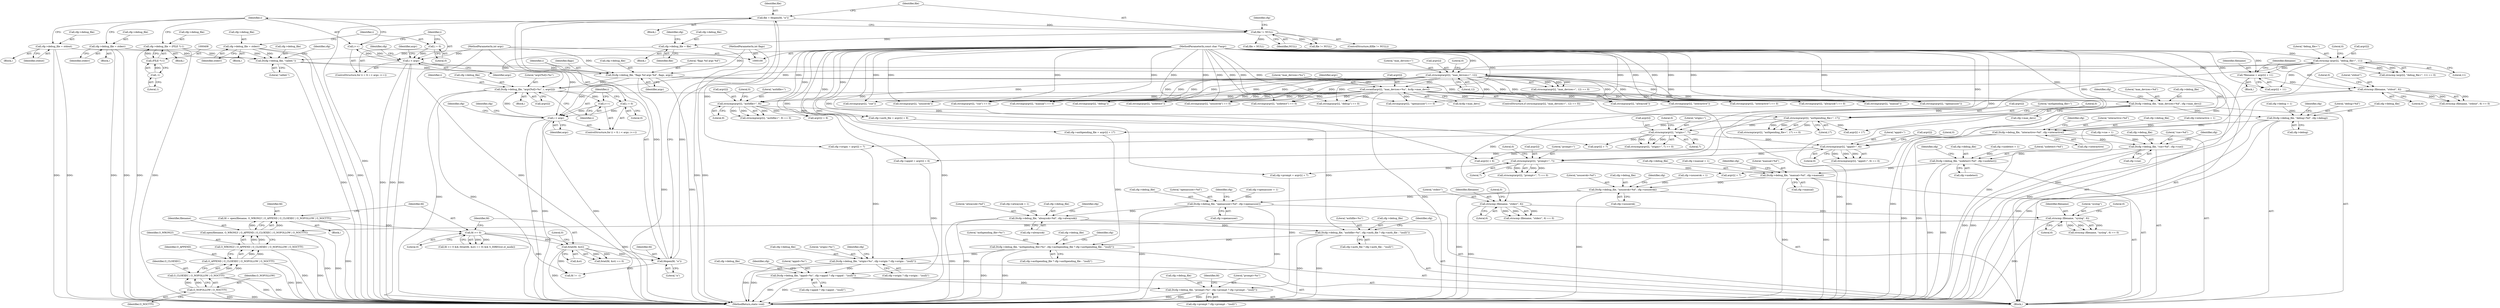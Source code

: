 digraph "0_pam-u2f_18b1914e32b74ff52000f10e97067e841e5fff62_0@pointer" {
"1000506" [label="(Call,D(cfg->debug_file, \"max_devices=%d\", cfg->max_devs))"];
"1000497" [label="(Call,D(cfg->debug_file, \"argv[%d]=%s\", i, argv[i]))"];
"1000480" [label="(Call,D(cfg->debug_file, \"flags %d argc %d\", flags, argc))"];
"1000475" [label="(Call,D(cfg->debug_file, \"called.\"))"];
"1000375" [label="(Call,cfg->debug_file = stdout)"];
"1000403" [label="(Call,cfg->debug_file = (FILE *)-1)"];
"1000407" [label="(Call,(FILE *)-1)"];
"1000409" [label="(Call,-1)"];
"1000122" [label="(Call,cfg->debug_file = stderr)"];
"1000389" [label="(Call,cfg->debug_file = stderr)"];
"1000453" [label="(Call,cfg->debug_file = file)"];
"1000449" [label="(Call,file != NULL)"];
"1000443" [label="(Call,file = fdopen(fd, \"a\"))"];
"1000445" [label="(Call,fdopen(fd, \"a\"))"];
"1000433" [label="(Call,fstat(fd, &st))"];
"1000428" [label="(Call,fd >= 0)"];
"1000413" [label="(Call,fd = open(filename, O_WRONLY | O_APPEND | O_CLOEXEC | O_NOFOLLOW | O_NOCTTY))"];
"1000415" [label="(Call,open(filename, O_WRONLY | O_APPEND | O_CLOEXEC | O_NOFOLLOW | O_NOCTTY))"];
"1000397" [label="(Call,strncmp (filename, \"syslog\", 6))"];
"1000383" [label="(Call,strncmp (filename, \"stderr\", 6))"];
"1000369" [label="(Call,strncmp (filename, \"stdout\", 6))"];
"1000360" [label="(Call,*filename = argv[i] + 11)"];
"1000351" [label="(Call,strncmp (argv[i], \"debug_file=\", 11))"];
"1000333" [label="(Call,strncmp(argv[i], \"prompt=\", 7))"];
"1000315" [label="(Call,strncmp(argv[i], \"appid=\", 6))"];
"1000297" [label="(Call,strncmp(argv[i], \"origin=\", 7))"];
"1000279" [label="(Call,strncmp(argv[i], \"authpending_file=\", 17))"];
"1000261" [label="(Call,strncmp(argv[i], \"authfile=\", 9))"];
"1000103" [label="(MethodParameterIn,const char **argv)"];
"1000139" [label="(Call,strncmp(argv[i], \"max_devices=\", 12))"];
"1000146" [label="(Call,sscanf(argv[i], \"max_devices=%u\", &cfg->max_devs))"];
"1000417" [label="(Call,O_WRONLY | O_APPEND | O_CLOEXEC | O_NOFOLLOW | O_NOCTTY)"];
"1000419" [label="(Call,O_APPEND | O_CLOEXEC | O_NOFOLLOW | O_NOCTTY)"];
"1000421" [label="(Call,O_CLOEXEC | O_NOFOLLOW | O_NOCTTY)"];
"1000423" [label="(Call,O_NOFOLLOW | O_NOCTTY)"];
"1000101" [label="(MethodParameterIn,int flags)"];
"1000131" [label="(Call,i < argc)"];
"1000128" [label="(Call,i = 0)"];
"1000134" [label="(Call,i++)"];
"1000102" [label="(MethodParameterIn,int argc)"];
"1000491" [label="(Call,i < argc)"];
"1000488" [label="(Call,i = 0)"];
"1000494" [label="(Call,i++)"];
"1000514" [label="(Call,D(cfg->debug_file, \"debug=%d\", cfg->debug))"];
"1000522" [label="(Call,D(cfg->debug_file, \"interactive=%d\", cfg->interactive))"];
"1000530" [label="(Call,D(cfg->debug_file, \"cue=%d\", cfg->cue))"];
"1000538" [label="(Call,D(cfg->debug_file, \"nodetect=%d\", cfg->nodetect))"];
"1000546" [label="(Call,D(cfg->debug_file, \"manual=%d\", cfg->manual))"];
"1000554" [label="(Call,D(cfg->debug_file, \"nouserok=%d\", cfg->nouserok))"];
"1000562" [label="(Call,D(cfg->debug_file, \"openasuser=%d\", cfg->openasuser))"];
"1000570" [label="(Call,D(cfg->debug_file, \"alwaysok=%d\", cfg->alwaysok))"];
"1000578" [label="(Call,D(cfg->debug_file, \"authfile=%s\", cfg->auth_file ? cfg->auth_file : \"(null)\"))"];
"1000591" [label="(Call,D(cfg->debug_file, \"authpending_file=%s\", cfg->authpending_file ? cfg->authpending_file : \"(null)\"))"];
"1000604" [label="(Call,D(cfg->debug_file, \"origin=%s\", cfg->origin ? cfg->origin : \"(null)\"))"];
"1000617" [label="(Call,D(cfg->debug_file, \"appid=%s\", cfg->appid ? cfg->appid : \"(null)\"))"];
"1000630" [label="(Call,D(cfg->debug_file, \"prompt=%s\", cfg->prompt ? cfg->prompt : \"(null)\"))"];
"1000449" [label="(Call,file != NULL)"];
"1000150" [label="(Literal,\"max_devices=%u\")"];
"1000508" [label="(Identifier,cfg)"];
"1000490" [label="(Literal,0)"];
"1000143" [label="(Literal,\"max_devices=\")"];
"1000506" [label="(Call,D(cfg->debug_file, \"max_devices=%d\", cfg->max_devs))"];
"1000491" [label="(Call,i < argc)"];
"1000350" [label="(Call,strncmp (argv[i], \"debug_file=\", 11) == 0)"];
"1000416" [label="(Identifier,filename)"];
"1000141" [label="(Identifier,argv)"];
"1000507" [label="(Call,cfg->debug_file)"];
"1000454" [label="(Call,cfg->debug_file)"];
"1000169" [label="(Call,strcmp(argv[i], \"debug\") == 0)"];
"1000407" [label="(Call,(FILE *)-1)"];
"1000362" [label="(Call,argv[i] + 11)"];
"1000159" [label="(Identifier,argv)"];
"1000419" [label="(Call,O_APPEND | O_CLOEXEC | O_NOFOLLOW | O_NOCTTY)"];
"1000133" [label="(Identifier,argc)"];
"1000235" [label="(Call,strcmp(argv[i], \"cue\"))"];
"1000247" [label="(Call,strcmp(argv[i], \"nodetect\") == 0)"];
"1000413" [label="(Call,fd = open(filename, O_WRONLY | O_APPEND | O_CLOEXEC | O_NOFOLLOW | O_NOCTTY))"];
"1000183" [label="(Call,strcmp(argv[i], \"nouserok\"))"];
"1000140" [label="(Call,argv[i])"];
"1000254" [label="(Call,cfg->nodetect = 1)"];
"1000134" [label="(Call,i++)"];
"1000542" [label="(Literal,\"nodetect=%d\")"];
"1000102" [label="(MethodParameterIn,int argc)"];
"1000368" [label="(Call,strncmp (filename, \"stdout\", 6) == 0)"];
"1000374" [label="(Block,)"];
"1000427" [label="(Call,fd >= 0 && (fstat(fd, &st) == 0) && S_ISREG(st.st_mode))"];
"1000532" [label="(Identifier,cfg)"];
"1000308" [label="(Call,argv[i] + 7)"];
"1000527" [label="(Call,cfg->interactive)"];
"1000514" [label="(Call,D(cfg->debug_file, \"debug=%d\", cfg->debug))"];
"1000382" [label="(Call,strncmp (filename, \"stderr\", 6) == 0)"];
"1000414" [label="(Identifier,fd)"];
"1000372" [label="(Literal,6)"];
"1000415" [label="(Call,open(filename, O_WRONLY | O_APPEND | O_CLOEXEC | O_NOFOLLOW | O_NOCTTY))"];
"1000370" [label="(Identifier,filename)"];
"1000631" [label="(Call,cfg->debug_file)"];
"1000511" [label="(Call,cfg->max_devs)"];
"1000571" [label="(Call,cfg->debug_file)"];
"1000656" [label="(MethodReturn,static void)"];
"1000209" [label="(Call,strcmp(argv[i], \"alwaysok\"))"];
"1000538" [label="(Call,D(cfg->debug_file, \"nodetect=%d\", cfg->nodetect))"];
"1000567" [label="(Call,cfg->openasuser)"];
"1000361" [label="(Identifier,filename)"];
"1000376" [label="(Call,cfg->debug_file)"];
"1000421" [label="(Call,O_CLOEXEC | O_NOFOLLOW | O_NOCTTY)"];
"1000279" [label="(Call,strncmp(argv[i], \"authpending_file=\", 17))"];
"1000453" [label="(Call,cfg->debug_file = file)"];
"1000403" [label="(Call,cfg->debug_file = (FILE *)-1)"];
"1000481" [label="(Call,cfg->debug_file)"];
"1000357" [label="(Literal,0)"];
"1000196" [label="(Call,strcmp(argv[i], \"openasuser\"))"];
"1000234" [label="(Call,strcmp(argv[i], \"cue\") == 0)"];
"1000531" [label="(Call,cfg->debug_file)"];
"1000387" [label="(Literal,0)"];
"1000127" [label="(ControlStructure,for (i = 0; i < argc; i++))"];
"1000495" [label="(Identifier,i)"];
"1000402" [label="(Block,)"];
"1000351" [label="(Call,strncmp (argv[i], \"debug_file=\", 11))"];
"1000482" [label="(Identifier,cfg)"];
"1000424" [label="(Identifier,O_NOFOLLOW)"];
"1000498" [label="(Call,cfg->debug_file)"];
"1000393" [label="(Identifier,stderr)"];
"1000632" [label="(Identifier,cfg)"];
"1000604" [label="(Call,D(cfg->debug_file, \"origin=%s\", cfg->origin ? cfg->origin : \"(null)\"))"];
"1000418" [label="(Identifier,O_WRONLY)"];
"1000622" [label="(Call,cfg->appid ? cfg->appid : \"(null)\")"];
"1000261" [label="(Call,strncmp(argv[i], \"authfile=\", 9))"];
"1000326" [label="(Call,argv[i] + 6)"];
"1000122" [label="(Call,cfg->debug_file = stderr)"];
"1000151" [label="(Call,&cfg->max_devs)"];
"1000410" [label="(Literal,1)"];
"1000296" [label="(Call,strncmp(argv[i], \"origin=\", 7) == 0)"];
"1000556" [label="(Identifier,cfg)"];
"1000543" [label="(Call,cfg->nodetect)"];
"1000442" [label="(Block,)"];
"1000444" [label="(Identifier,file)"];
"1000412" [label="(Block,)"];
"1000333" [label="(Call,strncmp(argv[i], \"prompt=\", 7))"];
"1000570" [label="(Call,D(cfg->debug_file, \"alwaysok=%d\", cfg->alwaysok))"];
"1000208" [label="(Call,strcmp(argv[i], \"alwaysok\") == 0)"];
"1000548" [label="(Identifier,cfg)"];
"1000617" [label="(Call,D(cfg->debug_file, \"appid=%s\", cfg->appid ? cfg->appid : \"(null)\"))"];
"1000379" [label="(Identifier,stdout)"];
"1000334" [label="(Call,argv[i])"];
"1000360" [label="(Call,*filename = argv[i] + 11)"];
"1000298" [label="(Call,argv[i])"];
"1000128" [label="(Call,i = 0)"];
"1000420" [label="(Identifier,O_APPEND)"];
"1000488" [label="(Call,i = 0)"];
"1000522" [label="(Call,D(cfg->debug_file, \"interactive=%d\", cfg->interactive))"];
"1000534" [label="(Literal,\"cue=%d\")"];
"1000559" [label="(Call,cfg->nouserok)"];
"1000524" [label="(Identifier,cfg)"];
"1000267" [label="(Literal,0)"];
"1000131" [label="(Call,i < argc)"];
"1000430" [label="(Literal,0)"];
"1000566" [label="(Literal,\"openasuser=%d\")"];
"1000280" [label="(Call,argv[i])"];
"1000621" [label="(Literal,\"appid=%s\")"];
"1000494" [label="(Call,i++)"];
"1000555" [label="(Call,cfg->debug_file)"];
"1000463" [label="(Call,file = NULL)"];
"1000135" [label="(Identifier,i)"];
"1000398" [label="(Identifier,filename)"];
"1000390" [label="(Call,cfg->debug_file)"];
"1000352" [label="(Call,argv[i])"];
"1000340" [label="(Call,cfg->prompt = argv[i] + 7)"];
"1000385" [label="(Literal,\"stderr\")"];
"1000575" [label="(Call,cfg->alwaysok)"];
"1000582" [label="(Literal,\"authfile=%s\")"];
"1000572" [label="(Identifier,cfg)"];
"1000284" [label="(Literal,17)"];
"1000619" [label="(Identifier,cfg)"];
"1000156" [label="(Call,strcmp(argv[i], \"manual\") == 0)"];
"1000373" [label="(Literal,0)"];
"1000609" [label="(Call,cfg->origin ? cfg->origin : \"(null)\")"];
"1000304" [label="(Call,cfg->origin = argv[i] + 7)"];
"1000399" [label="(Literal,\"syslog\")"];
"1000434" [label="(Identifier,fd)"];
"1000337" [label="(Literal,\"prompt=\")"];
"1000101" [label="(MethodParameterIn,int flags)"];
"1000265" [label="(Literal,\"authfile=\")"];
"1000145" [label="(Literal,0)"];
"1000539" [label="(Call,cfg->debug_file)"];
"1000126" [label="(Identifier,stderr)"];
"1000432" [label="(Call,fstat(fd, &st) == 0)"];
"1000332" [label="(Call,strncmp(argv[i], \"prompt=\", 7) == 0)"];
"1000423" [label="(Call,O_NOFOLLOW | O_NOCTTY)"];
"1000446" [label="(Identifier,fd)"];
"1000550" [label="(Literal,\"manual=%d\")"];
"1000546" [label="(Call,D(cfg->debug_file, \"manual=%d\", cfg->manual))"];
"1000283" [label="(Literal,\"authpending_file=\")"];
"1000501" [label="(Literal,\"argv[%d]=%s\")"];
"1000452" [label="(Block,)"];
"1000579" [label="(Call,cfg->debug_file)"];
"1000502" [label="(Identifier,i)"];
"1000460" [label="(Identifier,cfg)"];
"1000314" [label="(Call,strncmp(argv[i], \"appid=\", 6) == 0)"];
"1000386" [label="(Literal,6)"];
"1000389" [label="(Call,cfg->debug_file = stderr)"];
"1000547" [label="(Call,cfg->debug_file)"];
"1000425" [label="(Identifier,O_NOCTTY)"];
"1000475" [label="(Call,D(cfg->debug_file, \"called.\"))"];
"1000499" [label="(Identifier,cfg)"];
"1000580" [label="(Identifier,cfg)"];
"1000540" [label="(Identifier,cfg)"];
"1000404" [label="(Call,cfg->debug_file)"];
"1000574" [label="(Literal,\"alwaysok=%d\")"];
"1000384" [label="(Identifier,filename)"];
"1000371" [label="(Literal,\"stdout\")"];
"1000303" [label="(Literal,0)"];
"1000375" [label="(Call,cfg->debug_file = stdout)"];
"1000479" [label="(Literal,\"called.\")"];
"1000401" [label="(Literal,0)"];
"1000480" [label="(Call,D(cfg->debug_file, \"flags %d argc %d\", flags, argc))"];
"1000518" [label="(Literal,\"debug=%d\")"];
"1000492" [label="(Identifier,i)"];
"1000530" [label="(Call,D(cfg->debug_file, \"cue=%d\", cfg->cue))"];
"1000144" [label="(Literal,12)"];
"1000285" [label="(Literal,0)"];
"1000562" [label="(Call,D(cfg->debug_file, \"openasuser=%d\", cfg->openasuser))"];
"1000476" [label="(Call,cfg->debug_file)"];
"1000484" [label="(Literal,\"flags %d argc %d\")"];
"1000526" [label="(Literal,\"interactive=%d\")"];
"1000260" [label="(Call,strncmp(argv[i], \"authfile=\", 9) == 0)"];
"1000497" [label="(Call,D(cfg->debug_file, \"argv[%d]=%s\", i, argv[i]))"];
"1000248" [label="(Call,strcmp(argv[i], \"nodetect\"))"];
"1000130" [label="(Literal,0)"];
"1000551" [label="(Call,cfg->manual)"];
"1000474" [label="(Block,)"];
"1000554" [label="(Call,D(cfg->debug_file, \"nouserok=%d\", cfg->nouserok))"];
"1000519" [label="(Call,cfg->debug)"];
"1000564" [label="(Identifier,cfg)"];
"1000433" [label="(Call,fstat(fd, &st))"];
"1000182" [label="(Call,strcmp(argv[i], \"nouserok\") == 0)"];
"1000344" [label="(Call,argv[i] + 7)"];
"1000472" [label="(Identifier,cfg)"];
"1000189" [label="(Call,cfg->nouserok = 1)"];
"1000645" [label="(Identifier,fd)"];
"1000147" [label="(Call,argv[i])"];
"1000195" [label="(Call,strcmp(argv[i], \"openasuser\") == 0)"];
"1000400" [label="(Literal,6)"];
"1000301" [label="(Literal,\"origin=\")"];
"1000451" [label="(Identifier,NULL)"];
"1000339" [label="(Literal,0)"];
"1000272" [label="(Call,argv[i] + 9)"];
"1000634" [label="(Literal,\"prompt=%s\")"];
"1000163" [label="(Call,cfg->manual = 1)"];
"1000123" [label="(Call,cfg->debug_file)"];
"1000583" [label="(Call,cfg->auth_file ? cfg->auth_file : \"(null)\")"];
"1000445" [label="(Call,fdopen(fd, \"a\"))"];
"1000202" [label="(Call,cfg->openasuser = 1)"];
"1000457" [label="(Identifier,file)"];
"1000338" [label="(Literal,7)"];
"1000644" [label="(Call,fd != -1)"];
"1000635" [label="(Call,cfg->prompt ? cfg->prompt : \"(null)\")"];
"1000356" [label="(Literal,11)"];
"1000132" [label="(Identifier,i)"];
"1000383" [label="(Call,strncmp (filename, \"stderr\", 6))"];
"1000605" [label="(Call,cfg->debug_file)"];
"1000322" [label="(Call,cfg->appid = argv[i] + 6)"];
"1000591" [label="(Call,D(cfg->debug_file, \"authpending_file=%s\", cfg->authpending_file ? cfg->authpending_file : \"(null)\"))"];
"1000321" [label="(Literal,0)"];
"1000515" [label="(Call,cfg->debug_file)"];
"1000222" [label="(Call,strcmp(argv[i], \"interactive\"))"];
"1000618" [label="(Call,cfg->debug_file)"];
"1000630" [label="(Call,D(cfg->debug_file, \"prompt=%s\", cfg->prompt ? cfg->prompt : \"(null)\"))"];
"1000450" [label="(Identifier,file)"];
"1000266" [label="(Literal,9)"];
"1000105" [label="(Block,)"];
"1000409" [label="(Call,-1)"];
"1000516" [label="(Identifier,cfg)"];
"1000437" [label="(Literal,0)"];
"1000176" [label="(Call,cfg->debug = 1)"];
"1000503" [label="(Call,argv[i])"];
"1000493" [label="(Identifier,argc)"];
"1000315" [label="(Call,strncmp(argv[i], \"appid=\", 6))"];
"1000558" [label="(Literal,\"nouserok=%d\")"];
"1000486" [label="(Identifier,argc)"];
"1000139" [label="(Call,strncmp(argv[i], \"max_devices=\", 12))"];
"1000523" [label="(Call,cfg->debug_file)"];
"1000487" [label="(ControlStructure,for (i = 0; i < argc; i++))"];
"1000606" [label="(Identifier,cfg)"];
"1000278" [label="(Call,strncmp(argv[i], \"authpending_file=\", 17) == 0)"];
"1000596" [label="(Call,cfg->authpending_file ? cfg->authpending_file : \"(null)\")"];
"1000241" [label="(Call,cfg->cue = 1)"];
"1000228" [label="(Call,cfg->interactive = 1)"];
"1000595" [label="(Literal,\"authpending_file=%s\")"];
"1000103" [label="(MethodParameterIn,const char **argv)"];
"1000428" [label="(Call,fd >= 0)"];
"1000489" [label="(Identifier,i)"];
"1000221" [label="(Call,strcmp(argv[i], \"interactive\") == 0)"];
"1000417" [label="(Call,O_WRONLY | O_APPEND | O_CLOEXEC | O_NOFOLLOW | O_NOCTTY)"];
"1000319" [label="(Literal,\"appid=\")"];
"1000651" [label="(Call,file != NULL)"];
"1000215" [label="(Call,cfg->alwaysok = 1)"];
"1000355" [label="(Literal,\"debug_file=\")"];
"1000447" [label="(Literal,\"a\")"];
"1000137" [label="(ControlStructure,if (strncmp(argv[i], \"max_devices=\", 12) == 0))"];
"1000608" [label="(Literal,\"origin=%s\")"];
"1000485" [label="(Identifier,flags)"];
"1000448" [label="(ControlStructure,if(file != NULL))"];
"1000369" [label="(Call,strncmp (filename, \"stdout\", 6))"];
"1000157" [label="(Call,strcmp(argv[i], \"manual\"))"];
"1000535" [label="(Call,cfg->cue)"];
"1000578" [label="(Call,D(cfg->debug_file, \"authfile=%s\", cfg->auth_file ? cfg->auth_file : \"(null)\"))"];
"1000510" [label="(Literal,\"max_devices=%d\")"];
"1000592" [label="(Call,cfg->debug_file)"];
"1000302" [label="(Literal,7)"];
"1000397" [label="(Call,strncmp (filename, \"syslog\", 6))"];
"1000262" [label="(Call,argv[i])"];
"1000138" [label="(Call,strncmp(argv[i], \"max_devices=\", 12) == 0)"];
"1000435" [label="(Call,&st)"];
"1000593" [label="(Identifier,cfg)"];
"1000455" [label="(Identifier,cfg)"];
"1000297" [label="(Call,strncmp(argv[i], \"origin=\", 7))"];
"1000388" [label="(Block,)"];
"1000429" [label="(Identifier,fd)"];
"1000396" [label="(Call,strncmp (filename, \"syslog\", 6) == 0)"];
"1000170" [label="(Call,strcmp(argv[i], \"debug\"))"];
"1000563" [label="(Call,cfg->debug_file)"];
"1000286" [label="(Call,cfg->authpending_file = argv[i] + 17)"];
"1000129" [label="(Identifier,i)"];
"1000443" [label="(Call,file = fdopen(fd, \"a\"))"];
"1000290" [label="(Call,argv[i] + 17)"];
"1000146" [label="(Call,sscanf(argv[i], \"max_devices=%u\", &cfg->max_devs))"];
"1000320" [label="(Literal,6)"];
"1000268" [label="(Call,cfg->auth_file = argv[i] + 9)"];
"1000358" [label="(Block,)"];
"1000316" [label="(Call,argv[i])"];
"1000422" [label="(Identifier,O_CLOEXEC)"];
"1000496" [label="(Block,)"];
"1000506" -> "1000474"  [label="AST: "];
"1000506" -> "1000511"  [label="CFG: "];
"1000507" -> "1000506"  [label="AST: "];
"1000510" -> "1000506"  [label="AST: "];
"1000511" -> "1000506"  [label="AST: "];
"1000516" -> "1000506"  [label="CFG: "];
"1000506" -> "1000656"  [label="DDG: "];
"1000506" -> "1000656"  [label="DDG: "];
"1000497" -> "1000506"  [label="DDG: "];
"1000480" -> "1000506"  [label="DDG: "];
"1000146" -> "1000506"  [label="DDG: "];
"1000506" -> "1000514"  [label="DDG: "];
"1000497" -> "1000496"  [label="AST: "];
"1000497" -> "1000503"  [label="CFG: "];
"1000498" -> "1000497"  [label="AST: "];
"1000501" -> "1000497"  [label="AST: "];
"1000502" -> "1000497"  [label="AST: "];
"1000503" -> "1000497"  [label="AST: "];
"1000495" -> "1000497"  [label="CFG: "];
"1000497" -> "1000656"  [label="DDG: "];
"1000497" -> "1000656"  [label="DDG: "];
"1000497" -> "1000494"  [label="DDG: "];
"1000480" -> "1000497"  [label="DDG: "];
"1000491" -> "1000497"  [label="DDG: "];
"1000351" -> "1000497"  [label="DDG: "];
"1000103" -> "1000497"  [label="DDG: "];
"1000480" -> "1000474"  [label="AST: "];
"1000480" -> "1000486"  [label="CFG: "];
"1000481" -> "1000480"  [label="AST: "];
"1000484" -> "1000480"  [label="AST: "];
"1000485" -> "1000480"  [label="AST: "];
"1000486" -> "1000480"  [label="AST: "];
"1000489" -> "1000480"  [label="CFG: "];
"1000480" -> "1000656"  [label="DDG: "];
"1000480" -> "1000656"  [label="DDG: "];
"1000475" -> "1000480"  [label="DDG: "];
"1000101" -> "1000480"  [label="DDG: "];
"1000131" -> "1000480"  [label="DDG: "];
"1000102" -> "1000480"  [label="DDG: "];
"1000480" -> "1000491"  [label="DDG: "];
"1000475" -> "1000474"  [label="AST: "];
"1000475" -> "1000479"  [label="CFG: "];
"1000476" -> "1000475"  [label="AST: "];
"1000479" -> "1000475"  [label="AST: "];
"1000482" -> "1000475"  [label="CFG: "];
"1000475" -> "1000656"  [label="DDG: "];
"1000375" -> "1000475"  [label="DDG: "];
"1000403" -> "1000475"  [label="DDG: "];
"1000122" -> "1000475"  [label="DDG: "];
"1000389" -> "1000475"  [label="DDG: "];
"1000453" -> "1000475"  [label="DDG: "];
"1000375" -> "1000374"  [label="AST: "];
"1000375" -> "1000379"  [label="CFG: "];
"1000376" -> "1000375"  [label="AST: "];
"1000379" -> "1000375"  [label="AST: "];
"1000135" -> "1000375"  [label="CFG: "];
"1000375" -> "1000656"  [label="DDG: "];
"1000375" -> "1000656"  [label="DDG: "];
"1000403" -> "1000402"  [label="AST: "];
"1000403" -> "1000407"  [label="CFG: "];
"1000404" -> "1000403"  [label="AST: "];
"1000407" -> "1000403"  [label="AST: "];
"1000135" -> "1000403"  [label="CFG: "];
"1000403" -> "1000656"  [label="DDG: "];
"1000403" -> "1000656"  [label="DDG: "];
"1000407" -> "1000403"  [label="DDG: "];
"1000407" -> "1000409"  [label="CFG: "];
"1000408" -> "1000407"  [label="AST: "];
"1000409" -> "1000407"  [label="AST: "];
"1000409" -> "1000407"  [label="DDG: "];
"1000409" -> "1000410"  [label="CFG: "];
"1000410" -> "1000409"  [label="AST: "];
"1000122" -> "1000105"  [label="AST: "];
"1000122" -> "1000126"  [label="CFG: "];
"1000123" -> "1000122"  [label="AST: "];
"1000126" -> "1000122"  [label="AST: "];
"1000129" -> "1000122"  [label="CFG: "];
"1000122" -> "1000656"  [label="DDG: "];
"1000122" -> "1000656"  [label="DDG: "];
"1000389" -> "1000388"  [label="AST: "];
"1000389" -> "1000393"  [label="CFG: "];
"1000390" -> "1000389"  [label="AST: "];
"1000393" -> "1000389"  [label="AST: "];
"1000135" -> "1000389"  [label="CFG: "];
"1000389" -> "1000656"  [label="DDG: "];
"1000389" -> "1000656"  [label="DDG: "];
"1000453" -> "1000452"  [label="AST: "];
"1000453" -> "1000457"  [label="CFG: "];
"1000454" -> "1000453"  [label="AST: "];
"1000457" -> "1000453"  [label="AST: "];
"1000460" -> "1000453"  [label="CFG: "];
"1000453" -> "1000656"  [label="DDG: "];
"1000449" -> "1000453"  [label="DDG: "];
"1000449" -> "1000448"  [label="AST: "];
"1000449" -> "1000451"  [label="CFG: "];
"1000450" -> "1000449"  [label="AST: "];
"1000451" -> "1000449"  [label="AST: "];
"1000455" -> "1000449"  [label="CFG: "];
"1000135" -> "1000449"  [label="CFG: "];
"1000443" -> "1000449"  [label="DDG: "];
"1000449" -> "1000463"  [label="DDG: "];
"1000449" -> "1000651"  [label="DDG: "];
"1000449" -> "1000651"  [label="DDG: "];
"1000443" -> "1000442"  [label="AST: "];
"1000443" -> "1000445"  [label="CFG: "];
"1000444" -> "1000443"  [label="AST: "];
"1000445" -> "1000443"  [label="AST: "];
"1000450" -> "1000443"  [label="CFG: "];
"1000443" -> "1000656"  [label="DDG: "];
"1000445" -> "1000443"  [label="DDG: "];
"1000445" -> "1000443"  [label="DDG: "];
"1000445" -> "1000447"  [label="CFG: "];
"1000446" -> "1000445"  [label="AST: "];
"1000447" -> "1000445"  [label="AST: "];
"1000433" -> "1000445"  [label="DDG: "];
"1000428" -> "1000445"  [label="DDG: "];
"1000445" -> "1000644"  [label="DDG: "];
"1000433" -> "1000432"  [label="AST: "];
"1000433" -> "1000435"  [label="CFG: "];
"1000434" -> "1000433"  [label="AST: "];
"1000435" -> "1000433"  [label="AST: "];
"1000437" -> "1000433"  [label="CFG: "];
"1000433" -> "1000656"  [label="DDG: "];
"1000433" -> "1000432"  [label="DDG: "];
"1000433" -> "1000432"  [label="DDG: "];
"1000428" -> "1000433"  [label="DDG: "];
"1000433" -> "1000644"  [label="DDG: "];
"1000428" -> "1000427"  [label="AST: "];
"1000428" -> "1000430"  [label="CFG: "];
"1000429" -> "1000428"  [label="AST: "];
"1000430" -> "1000428"  [label="AST: "];
"1000434" -> "1000428"  [label="CFG: "];
"1000427" -> "1000428"  [label="CFG: "];
"1000428" -> "1000427"  [label="DDG: "];
"1000428" -> "1000427"  [label="DDG: "];
"1000413" -> "1000428"  [label="DDG: "];
"1000428" -> "1000644"  [label="DDG: "];
"1000413" -> "1000412"  [label="AST: "];
"1000413" -> "1000415"  [label="CFG: "];
"1000414" -> "1000413"  [label="AST: "];
"1000415" -> "1000413"  [label="AST: "];
"1000429" -> "1000413"  [label="CFG: "];
"1000413" -> "1000656"  [label="DDG: "];
"1000415" -> "1000413"  [label="DDG: "];
"1000415" -> "1000413"  [label="DDG: "];
"1000415" -> "1000417"  [label="CFG: "];
"1000416" -> "1000415"  [label="AST: "];
"1000417" -> "1000415"  [label="AST: "];
"1000415" -> "1000656"  [label="DDG: "];
"1000415" -> "1000656"  [label="DDG: "];
"1000397" -> "1000415"  [label="DDG: "];
"1000417" -> "1000415"  [label="DDG: "];
"1000417" -> "1000415"  [label="DDG: "];
"1000397" -> "1000396"  [label="AST: "];
"1000397" -> "1000400"  [label="CFG: "];
"1000398" -> "1000397"  [label="AST: "];
"1000399" -> "1000397"  [label="AST: "];
"1000400" -> "1000397"  [label="AST: "];
"1000401" -> "1000397"  [label="CFG: "];
"1000397" -> "1000656"  [label="DDG: "];
"1000397" -> "1000396"  [label="DDG: "];
"1000397" -> "1000396"  [label="DDG: "];
"1000397" -> "1000396"  [label="DDG: "];
"1000383" -> "1000397"  [label="DDG: "];
"1000383" -> "1000382"  [label="AST: "];
"1000383" -> "1000386"  [label="CFG: "];
"1000384" -> "1000383"  [label="AST: "];
"1000385" -> "1000383"  [label="AST: "];
"1000386" -> "1000383"  [label="AST: "];
"1000387" -> "1000383"  [label="CFG: "];
"1000383" -> "1000656"  [label="DDG: "];
"1000383" -> "1000382"  [label="DDG: "];
"1000383" -> "1000382"  [label="DDG: "];
"1000383" -> "1000382"  [label="DDG: "];
"1000369" -> "1000383"  [label="DDG: "];
"1000369" -> "1000368"  [label="AST: "];
"1000369" -> "1000372"  [label="CFG: "];
"1000370" -> "1000369"  [label="AST: "];
"1000371" -> "1000369"  [label="AST: "];
"1000372" -> "1000369"  [label="AST: "];
"1000373" -> "1000369"  [label="CFG: "];
"1000369" -> "1000656"  [label="DDG: "];
"1000369" -> "1000368"  [label="DDG: "];
"1000369" -> "1000368"  [label="DDG: "];
"1000369" -> "1000368"  [label="DDG: "];
"1000360" -> "1000369"  [label="DDG: "];
"1000360" -> "1000358"  [label="AST: "];
"1000360" -> "1000362"  [label="CFG: "];
"1000361" -> "1000360"  [label="AST: "];
"1000362" -> "1000360"  [label="AST: "];
"1000370" -> "1000360"  [label="CFG: "];
"1000360" -> "1000656"  [label="DDG: "];
"1000351" -> "1000360"  [label="DDG: "];
"1000103" -> "1000360"  [label="DDG: "];
"1000351" -> "1000350"  [label="AST: "];
"1000351" -> "1000356"  [label="CFG: "];
"1000352" -> "1000351"  [label="AST: "];
"1000355" -> "1000351"  [label="AST: "];
"1000356" -> "1000351"  [label="AST: "];
"1000357" -> "1000351"  [label="CFG: "];
"1000351" -> "1000656"  [label="DDG: "];
"1000351" -> "1000139"  [label="DDG: "];
"1000351" -> "1000350"  [label="DDG: "];
"1000351" -> "1000350"  [label="DDG: "];
"1000351" -> "1000350"  [label="DDG: "];
"1000333" -> "1000351"  [label="DDG: "];
"1000103" -> "1000351"  [label="DDG: "];
"1000351" -> "1000362"  [label="DDG: "];
"1000333" -> "1000332"  [label="AST: "];
"1000333" -> "1000338"  [label="CFG: "];
"1000334" -> "1000333"  [label="AST: "];
"1000337" -> "1000333"  [label="AST: "];
"1000338" -> "1000333"  [label="AST: "];
"1000339" -> "1000333"  [label="CFG: "];
"1000333" -> "1000332"  [label="DDG: "];
"1000333" -> "1000332"  [label="DDG: "];
"1000333" -> "1000332"  [label="DDG: "];
"1000315" -> "1000333"  [label="DDG: "];
"1000103" -> "1000333"  [label="DDG: "];
"1000333" -> "1000340"  [label="DDG: "];
"1000333" -> "1000344"  [label="DDG: "];
"1000315" -> "1000314"  [label="AST: "];
"1000315" -> "1000320"  [label="CFG: "];
"1000316" -> "1000315"  [label="AST: "];
"1000319" -> "1000315"  [label="AST: "];
"1000320" -> "1000315"  [label="AST: "];
"1000321" -> "1000315"  [label="CFG: "];
"1000315" -> "1000314"  [label="DDG: "];
"1000315" -> "1000314"  [label="DDG: "];
"1000315" -> "1000314"  [label="DDG: "];
"1000297" -> "1000315"  [label="DDG: "];
"1000103" -> "1000315"  [label="DDG: "];
"1000315" -> "1000322"  [label="DDG: "];
"1000315" -> "1000326"  [label="DDG: "];
"1000297" -> "1000296"  [label="AST: "];
"1000297" -> "1000302"  [label="CFG: "];
"1000298" -> "1000297"  [label="AST: "];
"1000301" -> "1000297"  [label="AST: "];
"1000302" -> "1000297"  [label="AST: "];
"1000303" -> "1000297"  [label="CFG: "];
"1000297" -> "1000296"  [label="DDG: "];
"1000297" -> "1000296"  [label="DDG: "];
"1000297" -> "1000296"  [label="DDG: "];
"1000279" -> "1000297"  [label="DDG: "];
"1000103" -> "1000297"  [label="DDG: "];
"1000297" -> "1000304"  [label="DDG: "];
"1000297" -> "1000308"  [label="DDG: "];
"1000279" -> "1000278"  [label="AST: "];
"1000279" -> "1000284"  [label="CFG: "];
"1000280" -> "1000279"  [label="AST: "];
"1000283" -> "1000279"  [label="AST: "];
"1000284" -> "1000279"  [label="AST: "];
"1000285" -> "1000279"  [label="CFG: "];
"1000279" -> "1000278"  [label="DDG: "];
"1000279" -> "1000278"  [label="DDG: "];
"1000279" -> "1000278"  [label="DDG: "];
"1000261" -> "1000279"  [label="DDG: "];
"1000103" -> "1000279"  [label="DDG: "];
"1000279" -> "1000286"  [label="DDG: "];
"1000279" -> "1000290"  [label="DDG: "];
"1000261" -> "1000260"  [label="AST: "];
"1000261" -> "1000266"  [label="CFG: "];
"1000262" -> "1000261"  [label="AST: "];
"1000265" -> "1000261"  [label="AST: "];
"1000266" -> "1000261"  [label="AST: "];
"1000267" -> "1000261"  [label="CFG: "];
"1000261" -> "1000260"  [label="DDG: "];
"1000261" -> "1000260"  [label="DDG: "];
"1000261" -> "1000260"  [label="DDG: "];
"1000103" -> "1000261"  [label="DDG: "];
"1000139" -> "1000261"  [label="DDG: "];
"1000146" -> "1000261"  [label="DDG: "];
"1000261" -> "1000268"  [label="DDG: "];
"1000261" -> "1000272"  [label="DDG: "];
"1000103" -> "1000100"  [label="AST: "];
"1000103" -> "1000656"  [label="DDG: "];
"1000103" -> "1000139"  [label="DDG: "];
"1000103" -> "1000146"  [label="DDG: "];
"1000103" -> "1000156"  [label="DDG: "];
"1000103" -> "1000157"  [label="DDG: "];
"1000103" -> "1000169"  [label="DDG: "];
"1000103" -> "1000170"  [label="DDG: "];
"1000103" -> "1000182"  [label="DDG: "];
"1000103" -> "1000183"  [label="DDG: "];
"1000103" -> "1000195"  [label="DDG: "];
"1000103" -> "1000196"  [label="DDG: "];
"1000103" -> "1000208"  [label="DDG: "];
"1000103" -> "1000209"  [label="DDG: "];
"1000103" -> "1000221"  [label="DDG: "];
"1000103" -> "1000222"  [label="DDG: "];
"1000103" -> "1000234"  [label="DDG: "];
"1000103" -> "1000235"  [label="DDG: "];
"1000103" -> "1000247"  [label="DDG: "];
"1000103" -> "1000248"  [label="DDG: "];
"1000103" -> "1000268"  [label="DDG: "];
"1000103" -> "1000272"  [label="DDG: "];
"1000103" -> "1000286"  [label="DDG: "];
"1000103" -> "1000290"  [label="DDG: "];
"1000103" -> "1000304"  [label="DDG: "];
"1000103" -> "1000308"  [label="DDG: "];
"1000103" -> "1000322"  [label="DDG: "];
"1000103" -> "1000326"  [label="DDG: "];
"1000103" -> "1000340"  [label="DDG: "];
"1000103" -> "1000344"  [label="DDG: "];
"1000103" -> "1000362"  [label="DDG: "];
"1000139" -> "1000138"  [label="AST: "];
"1000139" -> "1000144"  [label="CFG: "];
"1000140" -> "1000139"  [label="AST: "];
"1000143" -> "1000139"  [label="AST: "];
"1000144" -> "1000139"  [label="AST: "];
"1000145" -> "1000139"  [label="CFG: "];
"1000139" -> "1000138"  [label="DDG: "];
"1000139" -> "1000138"  [label="DDG: "];
"1000139" -> "1000138"  [label="DDG: "];
"1000139" -> "1000146"  [label="DDG: "];
"1000139" -> "1000156"  [label="DDG: "];
"1000139" -> "1000157"  [label="DDG: "];
"1000139" -> "1000169"  [label="DDG: "];
"1000139" -> "1000170"  [label="DDG: "];
"1000139" -> "1000182"  [label="DDG: "];
"1000139" -> "1000183"  [label="DDG: "];
"1000139" -> "1000195"  [label="DDG: "];
"1000139" -> "1000196"  [label="DDG: "];
"1000139" -> "1000208"  [label="DDG: "];
"1000139" -> "1000209"  [label="DDG: "];
"1000139" -> "1000221"  [label="DDG: "];
"1000139" -> "1000222"  [label="DDG: "];
"1000139" -> "1000234"  [label="DDG: "];
"1000139" -> "1000235"  [label="DDG: "];
"1000139" -> "1000247"  [label="DDG: "];
"1000139" -> "1000248"  [label="DDG: "];
"1000146" -> "1000137"  [label="AST: "];
"1000146" -> "1000151"  [label="CFG: "];
"1000147" -> "1000146"  [label="AST: "];
"1000150" -> "1000146"  [label="AST: "];
"1000151" -> "1000146"  [label="AST: "];
"1000159" -> "1000146"  [label="CFG: "];
"1000146" -> "1000656"  [label="DDG: "];
"1000146" -> "1000656"  [label="DDG: "];
"1000146" -> "1000156"  [label="DDG: "];
"1000146" -> "1000157"  [label="DDG: "];
"1000146" -> "1000169"  [label="DDG: "];
"1000146" -> "1000170"  [label="DDG: "];
"1000146" -> "1000182"  [label="DDG: "];
"1000146" -> "1000183"  [label="DDG: "];
"1000146" -> "1000195"  [label="DDG: "];
"1000146" -> "1000196"  [label="DDG: "];
"1000146" -> "1000208"  [label="DDG: "];
"1000146" -> "1000209"  [label="DDG: "];
"1000146" -> "1000221"  [label="DDG: "];
"1000146" -> "1000222"  [label="DDG: "];
"1000146" -> "1000234"  [label="DDG: "];
"1000146" -> "1000235"  [label="DDG: "];
"1000146" -> "1000247"  [label="DDG: "];
"1000146" -> "1000248"  [label="DDG: "];
"1000417" -> "1000419"  [label="CFG: "];
"1000418" -> "1000417"  [label="AST: "];
"1000419" -> "1000417"  [label="AST: "];
"1000417" -> "1000656"  [label="DDG: "];
"1000417" -> "1000656"  [label="DDG: "];
"1000419" -> "1000417"  [label="DDG: "];
"1000419" -> "1000417"  [label="DDG: "];
"1000419" -> "1000421"  [label="CFG: "];
"1000420" -> "1000419"  [label="AST: "];
"1000421" -> "1000419"  [label="AST: "];
"1000419" -> "1000656"  [label="DDG: "];
"1000419" -> "1000656"  [label="DDG: "];
"1000421" -> "1000419"  [label="DDG: "];
"1000421" -> "1000419"  [label="DDG: "];
"1000421" -> "1000423"  [label="CFG: "];
"1000422" -> "1000421"  [label="AST: "];
"1000423" -> "1000421"  [label="AST: "];
"1000421" -> "1000656"  [label="DDG: "];
"1000421" -> "1000656"  [label="DDG: "];
"1000423" -> "1000421"  [label="DDG: "];
"1000423" -> "1000421"  [label="DDG: "];
"1000423" -> "1000425"  [label="CFG: "];
"1000424" -> "1000423"  [label="AST: "];
"1000425" -> "1000423"  [label="AST: "];
"1000423" -> "1000656"  [label="DDG: "];
"1000423" -> "1000656"  [label="DDG: "];
"1000101" -> "1000100"  [label="AST: "];
"1000101" -> "1000656"  [label="DDG: "];
"1000131" -> "1000127"  [label="AST: "];
"1000131" -> "1000133"  [label="CFG: "];
"1000132" -> "1000131"  [label="AST: "];
"1000133" -> "1000131"  [label="AST: "];
"1000141" -> "1000131"  [label="CFG: "];
"1000472" -> "1000131"  [label="CFG: "];
"1000131" -> "1000656"  [label="DDG: "];
"1000131" -> "1000656"  [label="DDG: "];
"1000131" -> "1000656"  [label="DDG: "];
"1000128" -> "1000131"  [label="DDG: "];
"1000134" -> "1000131"  [label="DDG: "];
"1000102" -> "1000131"  [label="DDG: "];
"1000131" -> "1000134"  [label="DDG: "];
"1000128" -> "1000127"  [label="AST: "];
"1000128" -> "1000130"  [label="CFG: "];
"1000129" -> "1000128"  [label="AST: "];
"1000130" -> "1000128"  [label="AST: "];
"1000132" -> "1000128"  [label="CFG: "];
"1000134" -> "1000127"  [label="AST: "];
"1000134" -> "1000135"  [label="CFG: "];
"1000135" -> "1000134"  [label="AST: "];
"1000132" -> "1000134"  [label="CFG: "];
"1000102" -> "1000100"  [label="AST: "];
"1000102" -> "1000656"  [label="DDG: "];
"1000102" -> "1000491"  [label="DDG: "];
"1000491" -> "1000487"  [label="AST: "];
"1000491" -> "1000493"  [label="CFG: "];
"1000492" -> "1000491"  [label="AST: "];
"1000493" -> "1000491"  [label="AST: "];
"1000499" -> "1000491"  [label="CFG: "];
"1000508" -> "1000491"  [label="CFG: "];
"1000491" -> "1000656"  [label="DDG: "];
"1000491" -> "1000656"  [label="DDG: "];
"1000491" -> "1000656"  [label="DDG: "];
"1000488" -> "1000491"  [label="DDG: "];
"1000494" -> "1000491"  [label="DDG: "];
"1000488" -> "1000487"  [label="AST: "];
"1000488" -> "1000490"  [label="CFG: "];
"1000489" -> "1000488"  [label="AST: "];
"1000490" -> "1000488"  [label="AST: "];
"1000492" -> "1000488"  [label="CFG: "];
"1000494" -> "1000487"  [label="AST: "];
"1000494" -> "1000495"  [label="CFG: "];
"1000495" -> "1000494"  [label="AST: "];
"1000492" -> "1000494"  [label="CFG: "];
"1000514" -> "1000474"  [label="AST: "];
"1000514" -> "1000519"  [label="CFG: "];
"1000515" -> "1000514"  [label="AST: "];
"1000518" -> "1000514"  [label="AST: "];
"1000519" -> "1000514"  [label="AST: "];
"1000524" -> "1000514"  [label="CFG: "];
"1000514" -> "1000656"  [label="DDG: "];
"1000514" -> "1000656"  [label="DDG: "];
"1000176" -> "1000514"  [label="DDG: "];
"1000514" -> "1000522"  [label="DDG: "];
"1000522" -> "1000474"  [label="AST: "];
"1000522" -> "1000527"  [label="CFG: "];
"1000523" -> "1000522"  [label="AST: "];
"1000526" -> "1000522"  [label="AST: "];
"1000527" -> "1000522"  [label="AST: "];
"1000532" -> "1000522"  [label="CFG: "];
"1000522" -> "1000656"  [label="DDG: "];
"1000522" -> "1000656"  [label="DDG: "];
"1000228" -> "1000522"  [label="DDG: "];
"1000522" -> "1000530"  [label="DDG: "];
"1000530" -> "1000474"  [label="AST: "];
"1000530" -> "1000535"  [label="CFG: "];
"1000531" -> "1000530"  [label="AST: "];
"1000534" -> "1000530"  [label="AST: "];
"1000535" -> "1000530"  [label="AST: "];
"1000540" -> "1000530"  [label="CFG: "];
"1000530" -> "1000656"  [label="DDG: "];
"1000530" -> "1000656"  [label="DDG: "];
"1000241" -> "1000530"  [label="DDG: "];
"1000530" -> "1000538"  [label="DDG: "];
"1000538" -> "1000474"  [label="AST: "];
"1000538" -> "1000543"  [label="CFG: "];
"1000539" -> "1000538"  [label="AST: "];
"1000542" -> "1000538"  [label="AST: "];
"1000543" -> "1000538"  [label="AST: "];
"1000548" -> "1000538"  [label="CFG: "];
"1000538" -> "1000656"  [label="DDG: "];
"1000538" -> "1000656"  [label="DDG: "];
"1000254" -> "1000538"  [label="DDG: "];
"1000538" -> "1000546"  [label="DDG: "];
"1000546" -> "1000474"  [label="AST: "];
"1000546" -> "1000551"  [label="CFG: "];
"1000547" -> "1000546"  [label="AST: "];
"1000550" -> "1000546"  [label="AST: "];
"1000551" -> "1000546"  [label="AST: "];
"1000556" -> "1000546"  [label="CFG: "];
"1000546" -> "1000656"  [label="DDG: "];
"1000546" -> "1000656"  [label="DDG: "];
"1000163" -> "1000546"  [label="DDG: "];
"1000546" -> "1000554"  [label="DDG: "];
"1000554" -> "1000474"  [label="AST: "];
"1000554" -> "1000559"  [label="CFG: "];
"1000555" -> "1000554"  [label="AST: "];
"1000558" -> "1000554"  [label="AST: "];
"1000559" -> "1000554"  [label="AST: "];
"1000564" -> "1000554"  [label="CFG: "];
"1000554" -> "1000656"  [label="DDG: "];
"1000554" -> "1000656"  [label="DDG: "];
"1000189" -> "1000554"  [label="DDG: "];
"1000554" -> "1000562"  [label="DDG: "];
"1000562" -> "1000474"  [label="AST: "];
"1000562" -> "1000567"  [label="CFG: "];
"1000563" -> "1000562"  [label="AST: "];
"1000566" -> "1000562"  [label="AST: "];
"1000567" -> "1000562"  [label="AST: "];
"1000572" -> "1000562"  [label="CFG: "];
"1000562" -> "1000656"  [label="DDG: "];
"1000562" -> "1000656"  [label="DDG: "];
"1000202" -> "1000562"  [label="DDG: "];
"1000562" -> "1000570"  [label="DDG: "];
"1000570" -> "1000474"  [label="AST: "];
"1000570" -> "1000575"  [label="CFG: "];
"1000571" -> "1000570"  [label="AST: "];
"1000574" -> "1000570"  [label="AST: "];
"1000575" -> "1000570"  [label="AST: "];
"1000580" -> "1000570"  [label="CFG: "];
"1000570" -> "1000656"  [label="DDG: "];
"1000570" -> "1000656"  [label="DDG: "];
"1000215" -> "1000570"  [label="DDG: "];
"1000570" -> "1000578"  [label="DDG: "];
"1000578" -> "1000474"  [label="AST: "];
"1000578" -> "1000583"  [label="CFG: "];
"1000579" -> "1000578"  [label="AST: "];
"1000582" -> "1000578"  [label="AST: "];
"1000583" -> "1000578"  [label="AST: "];
"1000593" -> "1000578"  [label="CFG: "];
"1000578" -> "1000656"  [label="DDG: "];
"1000578" -> "1000656"  [label="DDG: "];
"1000268" -> "1000578"  [label="DDG: "];
"1000578" -> "1000591"  [label="DDG: "];
"1000591" -> "1000474"  [label="AST: "];
"1000591" -> "1000596"  [label="CFG: "];
"1000592" -> "1000591"  [label="AST: "];
"1000595" -> "1000591"  [label="AST: "];
"1000596" -> "1000591"  [label="AST: "];
"1000606" -> "1000591"  [label="CFG: "];
"1000591" -> "1000656"  [label="DDG: "];
"1000591" -> "1000656"  [label="DDG: "];
"1000286" -> "1000591"  [label="DDG: "];
"1000591" -> "1000604"  [label="DDG: "];
"1000604" -> "1000474"  [label="AST: "];
"1000604" -> "1000609"  [label="CFG: "];
"1000605" -> "1000604"  [label="AST: "];
"1000608" -> "1000604"  [label="AST: "];
"1000609" -> "1000604"  [label="AST: "];
"1000619" -> "1000604"  [label="CFG: "];
"1000604" -> "1000656"  [label="DDG: "];
"1000604" -> "1000656"  [label="DDG: "];
"1000304" -> "1000604"  [label="DDG: "];
"1000604" -> "1000617"  [label="DDG: "];
"1000617" -> "1000474"  [label="AST: "];
"1000617" -> "1000622"  [label="CFG: "];
"1000618" -> "1000617"  [label="AST: "];
"1000621" -> "1000617"  [label="AST: "];
"1000622" -> "1000617"  [label="AST: "];
"1000632" -> "1000617"  [label="CFG: "];
"1000617" -> "1000656"  [label="DDG: "];
"1000617" -> "1000656"  [label="DDG: "];
"1000322" -> "1000617"  [label="DDG: "];
"1000617" -> "1000630"  [label="DDG: "];
"1000630" -> "1000474"  [label="AST: "];
"1000630" -> "1000635"  [label="CFG: "];
"1000631" -> "1000630"  [label="AST: "];
"1000634" -> "1000630"  [label="AST: "];
"1000635" -> "1000630"  [label="AST: "];
"1000645" -> "1000630"  [label="CFG: "];
"1000630" -> "1000656"  [label="DDG: "];
"1000630" -> "1000656"  [label="DDG: "];
"1000630" -> "1000656"  [label="DDG: "];
"1000340" -> "1000630"  [label="DDG: "];
}
